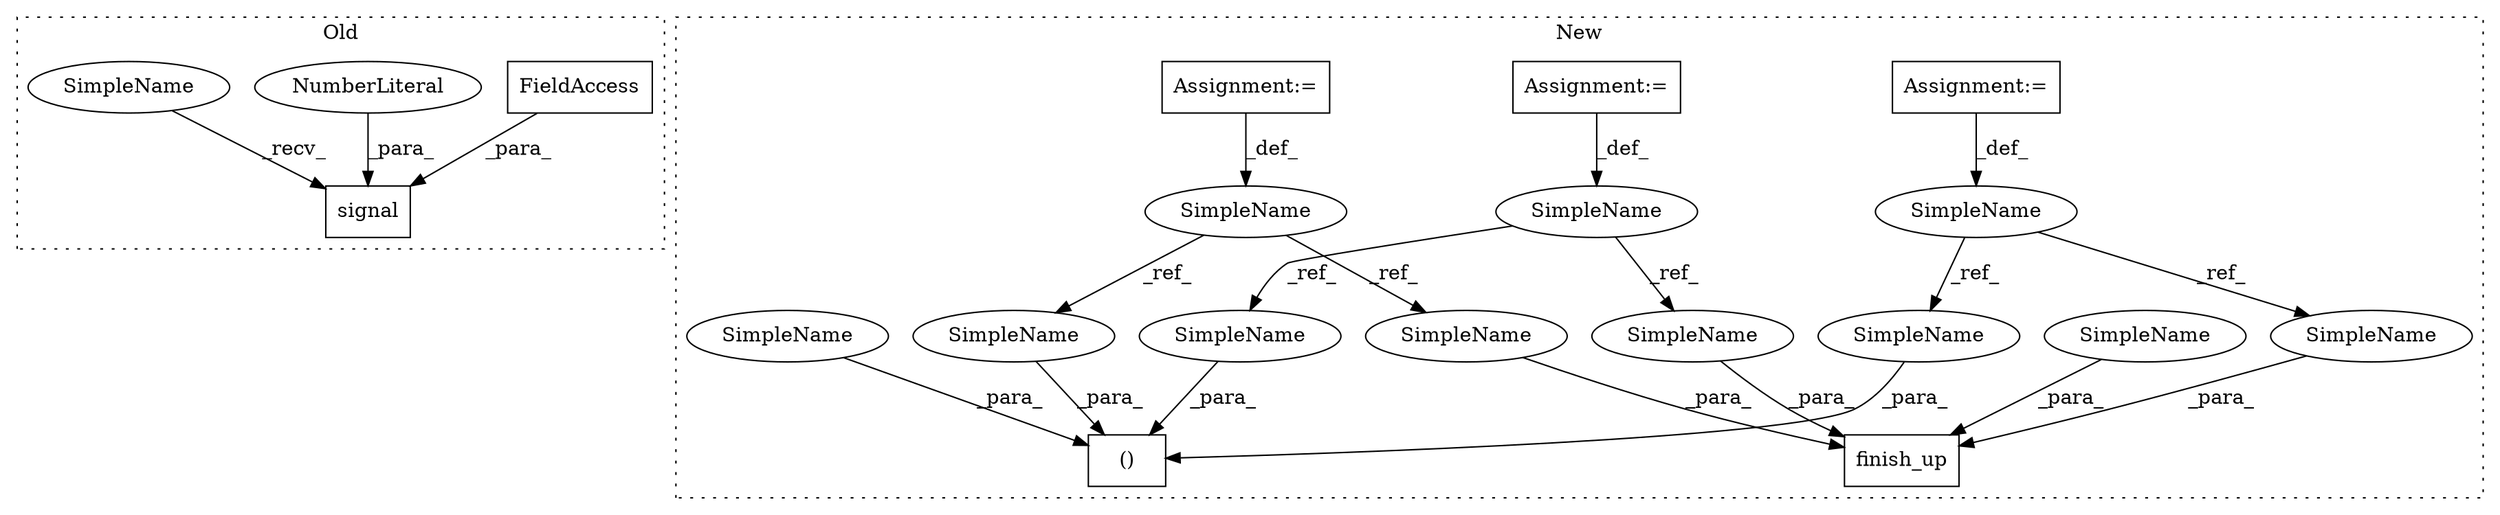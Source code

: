 digraph G {
subgraph cluster0 {
1 [label="signal" a="32" s="5096,5126" l="7,1" shape="box"];
3 [label="FieldAccess" a="22" s="5106" l="20" shape="box"];
4 [label="NumberLiteral" a="34" s="5103" l="2" shape="ellipse"];
14 [label="SimpleName" a="42" s="5089" l="6" shape="ellipse"];
label = "Old";
style="dotted";
}
subgraph cluster1 {
2 [label="()" a="106" s="5261" l="70" shape="box"];
5 [label="finish_up" a="32" s="5381,5425" l="10,1" shape="box"];
6 [label="SimpleName" a="42" s="5058" l="9" shape="ellipse"];
7 [label="SimpleName" a="42" s="5077" l="10" shape="ellipse"];
8 [label="SimpleName" a="42" s="5044" l="4" shape="ellipse"];
9 [label="Assignment:=" a="7" s="5044" l="4" shape="box"];
10 [label="Assignment:=" a="7" s="5077" l="10" shape="box"];
11 [label="Assignment:=" a="7" s="5058" l="9" shape="box"];
12 [label="SimpleName" a="42" s="5322" l="9" shape="ellipse"];
13 [label="SimpleName" a="42" s="5416" l="9" shape="ellipse"];
15 [label="SimpleName" a="42" s="5396" l="8" shape="ellipse"];
16 [label="SimpleName" a="42" s="5278" l="8" shape="ellipse"];
17 [label="SimpleName" a="42" s="5299" l="10" shape="ellipse"];
18 [label="SimpleName" a="42" s="5405" l="10" shape="ellipse"];
19 [label="SimpleName" a="42" s="5391" l="4" shape="ellipse"];
20 [label="SimpleName" a="42" s="5261" l="4" shape="ellipse"];
label = "New";
style="dotted";
}
3 -> 1 [label="_para_"];
4 -> 1 [label="_para_"];
6 -> 13 [label="_ref_"];
6 -> 12 [label="_ref_"];
7 -> 17 [label="_ref_"];
7 -> 18 [label="_ref_"];
8 -> 20 [label="_ref_"];
8 -> 19 [label="_ref_"];
9 -> 8 [label="_def_"];
10 -> 7 [label="_def_"];
11 -> 6 [label="_def_"];
12 -> 2 [label="_para_"];
13 -> 5 [label="_para_"];
14 -> 1 [label="_recv_"];
15 -> 5 [label="_para_"];
16 -> 2 [label="_para_"];
17 -> 2 [label="_para_"];
18 -> 5 [label="_para_"];
19 -> 5 [label="_para_"];
20 -> 2 [label="_para_"];
}